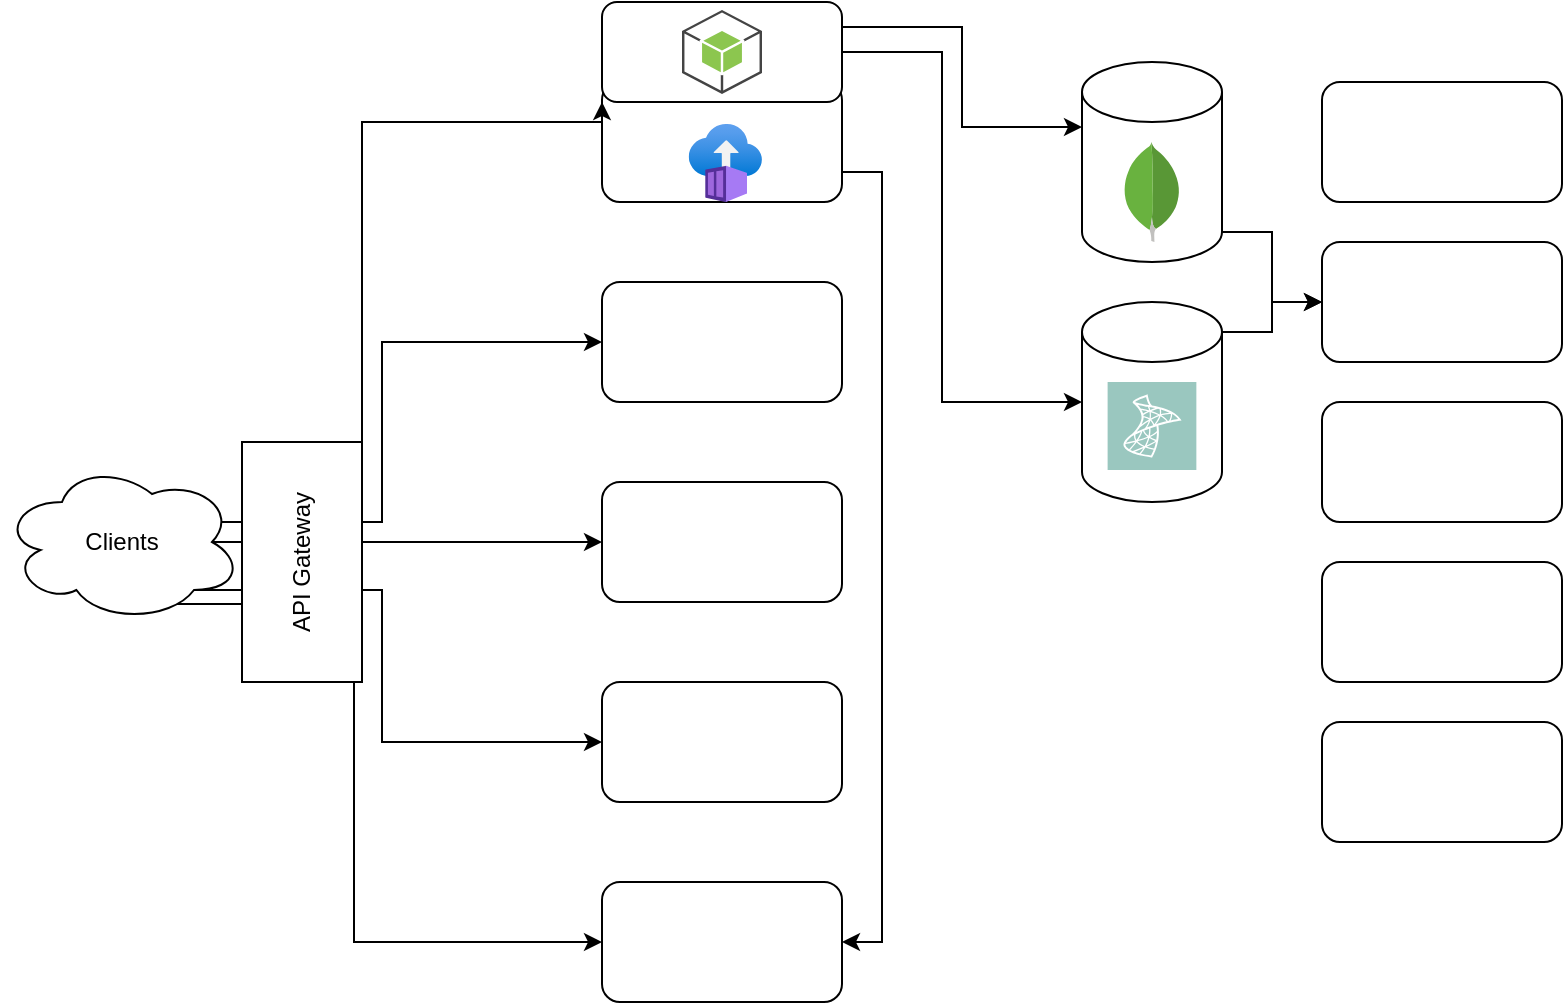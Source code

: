 <mxfile version="24.7.14">
  <diagram name="Página-1" id="tHOlpyftnfR9CjqHY-Eq">
    <mxGraphModel dx="1120" dy="460" grid="1" gridSize="10" guides="1" tooltips="1" connect="1" arrows="1" fold="1" page="1" pageScale="1" pageWidth="827" pageHeight="1169" math="0" shadow="0">
      <root>
        <mxCell id="0" />
        <mxCell id="1" parent="0" />
        <mxCell id="EvscuZ1VDLSrCe5reevB-37" style="edgeStyle=orthogonalEdgeStyle;rounded=0;orthogonalLoop=1;jettySize=auto;html=1;exitX=1;exitY=0.75;exitDx=0;exitDy=0;entryX=1;entryY=0.5;entryDx=0;entryDy=0;" edge="1" parent="1" source="EvscuZ1VDLSrCe5reevB-31" target="wF1c8qstNr0B0982HMF9-6">
          <mxGeometry relative="1" as="geometry" />
        </mxCell>
        <mxCell id="EvscuZ1VDLSrCe5reevB-31" value="" style="rounded=1;whiteSpace=wrap;html=1;" vertex="1" parent="1">
          <mxGeometry x="310" y="60" width="120" height="60" as="geometry" />
        </mxCell>
        <mxCell id="wF1c8qstNr0B0982HMF9-8" style="edgeStyle=orthogonalEdgeStyle;rounded=0;orthogonalLoop=1;jettySize=auto;html=1;exitX=0.625;exitY=0.2;exitDx=0;exitDy=0;exitPerimeter=0;entryX=0;entryY=0.5;entryDx=0;entryDy=0;" parent="1" source="wF1c8qstNr0B0982HMF9-1" target="wF1c8qstNr0B0982HMF9-3" edge="1">
          <mxGeometry relative="1" as="geometry">
            <Array as="points">
              <mxPoint x="85" y="280" />
              <mxPoint x="200" y="280" />
              <mxPoint x="200" y="190" />
            </Array>
          </mxGeometry>
        </mxCell>
        <mxCell id="wF1c8qstNr0B0982HMF9-9" style="edgeStyle=orthogonalEdgeStyle;rounded=0;orthogonalLoop=1;jettySize=auto;html=1;exitX=0.875;exitY=0.5;exitDx=0;exitDy=0;exitPerimeter=0;" parent="1" source="wF1c8qstNr0B0982HMF9-1" target="wF1c8qstNr0B0982HMF9-4" edge="1">
          <mxGeometry relative="1" as="geometry" />
        </mxCell>
        <mxCell id="IaJx66ODFedWKtUgJ-ii-2" style="edgeStyle=orthogonalEdgeStyle;rounded=0;orthogonalLoop=1;jettySize=auto;html=1;exitX=0.8;exitY=0.8;exitDx=0;exitDy=0;exitPerimeter=0;entryX=0;entryY=0.5;entryDx=0;entryDy=0;" parent="1" source="wF1c8qstNr0B0982HMF9-1" target="wF1c8qstNr0B0982HMF9-5" edge="1">
          <mxGeometry relative="1" as="geometry">
            <mxPoint x="106" y="330" as="sourcePoint" />
            <mxPoint x="310" y="406" as="targetPoint" />
            <Array as="points">
              <mxPoint x="200" y="314" />
              <mxPoint x="200" y="390" />
            </Array>
          </mxGeometry>
        </mxCell>
        <mxCell id="IaJx66ODFedWKtUgJ-ii-3" style="edgeStyle=orthogonalEdgeStyle;rounded=0;orthogonalLoop=1;jettySize=auto;html=1;exitX=0.8;exitY=0.8;exitDx=0;exitDy=0;exitPerimeter=0;entryX=0;entryY=0.5;entryDx=0;entryDy=0;" parent="1" target="wF1c8qstNr0B0982HMF9-6" edge="1">
          <mxGeometry relative="1" as="geometry">
            <mxPoint x="60" y="320" as="sourcePoint" />
            <mxPoint x="264" y="496" as="targetPoint" />
            <Array as="points">
              <mxPoint x="60" y="321" />
              <mxPoint x="186" y="321" />
              <mxPoint x="186" y="490" />
            </Array>
          </mxGeometry>
        </mxCell>
        <mxCell id="wF1c8qstNr0B0982HMF9-1" value="Clients" style="ellipse;shape=cloud;whiteSpace=wrap;html=1;" parent="1" vertex="1">
          <mxGeometry x="10" y="250" width="120" height="80" as="geometry" />
        </mxCell>
        <mxCell id="wF1c8qstNr0B0982HMF9-2" value="" style="rounded=1;whiteSpace=wrap;html=1;" parent="1" vertex="1">
          <mxGeometry x="310" y="20" width="120" height="50" as="geometry" />
        </mxCell>
        <mxCell id="wF1c8qstNr0B0982HMF9-3" value="" style="rounded=1;whiteSpace=wrap;html=1;" parent="1" vertex="1">
          <mxGeometry x="310" y="160" width="120" height="60" as="geometry" />
        </mxCell>
        <mxCell id="wF1c8qstNr0B0982HMF9-4" value="" style="rounded=1;whiteSpace=wrap;html=1;" parent="1" vertex="1">
          <mxGeometry x="310" y="260" width="120" height="60" as="geometry" />
        </mxCell>
        <mxCell id="wF1c8qstNr0B0982HMF9-5" value="" style="rounded=1;whiteSpace=wrap;html=1;" parent="1" vertex="1">
          <mxGeometry x="310" y="360" width="120" height="60" as="geometry" />
        </mxCell>
        <mxCell id="wF1c8qstNr0B0982HMF9-6" value="" style="rounded=1;whiteSpace=wrap;html=1;" parent="1" vertex="1">
          <mxGeometry x="310" y="460" width="120" height="60" as="geometry" />
        </mxCell>
        <mxCell id="wF1c8qstNr0B0982HMF9-18" style="edgeStyle=orthogonalEdgeStyle;rounded=0;orthogonalLoop=1;jettySize=auto;html=1;exitX=1;exitY=0;exitDx=0;exitDy=15;exitPerimeter=0;entryX=0;entryY=0.5;entryDx=0;entryDy=0;" parent="1" source="wF1c8qstNr0B0982HMF9-12" target="wF1c8qstNr0B0982HMF9-15" edge="1">
          <mxGeometry relative="1" as="geometry" />
        </mxCell>
        <mxCell id="wF1c8qstNr0B0982HMF9-12" value="" style="shape=cylinder3;whiteSpace=wrap;html=1;boundedLbl=1;backgroundOutline=1;size=15;" parent="1" vertex="1">
          <mxGeometry x="550" y="170" width="70" height="100" as="geometry" />
        </mxCell>
        <mxCell id="wF1c8qstNr0B0982HMF9-19" style="edgeStyle=orthogonalEdgeStyle;rounded=0;orthogonalLoop=1;jettySize=auto;html=1;exitX=1;exitY=1;exitDx=0;exitDy=-15;exitPerimeter=0;entryX=0;entryY=0.5;entryDx=0;entryDy=0;" parent="1" source="wF1c8qstNr0B0982HMF9-13" target="wF1c8qstNr0B0982HMF9-15" edge="1">
          <mxGeometry relative="1" as="geometry" />
        </mxCell>
        <mxCell id="wF1c8qstNr0B0982HMF9-13" value="" style="shape=cylinder3;whiteSpace=wrap;html=1;boundedLbl=1;backgroundOutline=1;size=15;" parent="1" vertex="1">
          <mxGeometry x="550" y="50" width="70" height="100" as="geometry" />
        </mxCell>
        <mxCell id="wF1c8qstNr0B0982HMF9-14" value="" style="rounded=1;whiteSpace=wrap;html=1;" parent="1" vertex="1">
          <mxGeometry x="670" y="60" width="120" height="60" as="geometry" />
        </mxCell>
        <mxCell id="wF1c8qstNr0B0982HMF9-15" value="" style="rounded=1;whiteSpace=wrap;html=1;" parent="1" vertex="1">
          <mxGeometry x="670" y="140" width="120" height="60" as="geometry" />
        </mxCell>
        <mxCell id="wF1c8qstNr0B0982HMF9-16" value="" style="rounded=1;whiteSpace=wrap;html=1;" parent="1" vertex="1">
          <mxGeometry x="670" y="220" width="120" height="60" as="geometry" />
        </mxCell>
        <mxCell id="wF1c8qstNr0B0982HMF9-17" value="" style="rounded=1;whiteSpace=wrap;html=1;" parent="1" vertex="1">
          <mxGeometry x="670" y="300" width="120" height="60" as="geometry" />
        </mxCell>
        <mxCell id="wF1c8qstNr0B0982HMF9-20" value="" style="rounded=1;whiteSpace=wrap;html=1;" parent="1" vertex="1">
          <mxGeometry x="670" y="380" width="120" height="60" as="geometry" />
        </mxCell>
        <mxCell id="EvscuZ1VDLSrCe5reevB-34" style="edgeStyle=orthogonalEdgeStyle;rounded=0;orthogonalLoop=1;jettySize=auto;html=1;exitX=1;exitY=1;exitDx=0;exitDy=0;entryX=0;entryY=1;entryDx=0;entryDy=0;" edge="1" parent="1" source="IaJx66ODFedWKtUgJ-ii-4" target="wF1c8qstNr0B0982HMF9-2">
          <mxGeometry relative="1" as="geometry">
            <Array as="points">
              <mxPoint x="190" y="80" />
            </Array>
          </mxGeometry>
        </mxCell>
        <mxCell id="IaJx66ODFedWKtUgJ-ii-4" value="API Gateway" style="rounded=0;whiteSpace=wrap;html=1;rotation=-90;" parent="1" vertex="1">
          <mxGeometry x="100" y="270" width="120" height="60" as="geometry" />
        </mxCell>
        <mxCell id="EvscuZ1VDLSrCe5reevB-21" value="" style="outlineConnect=0;dashed=0;verticalLabelPosition=bottom;verticalAlign=top;align=center;html=1;shape=mxgraph.aws3.android;fillColor=#8CC64F;gradientColor=none;strokeColor=default;fontFamily=Helvetica;fontSize=12;fontColor=default;fontStyle=1;" vertex="1" parent="1">
          <mxGeometry x="350" y="24" width="40" height="42" as="geometry" />
        </mxCell>
        <mxCell id="EvscuZ1VDLSrCe5reevB-22" value="" style="image;aspect=fixed;html=1;points=[];align=center;fontSize=12;image=img/lib/azure2/compute/Container_Instances.svg;strokeColor=default;verticalAlign=middle;fontFamily=Helvetica;fontColor=default;fontStyle=1;fillColor=default;" vertex="1" parent="1">
          <mxGeometry x="353.29" y="81" width="36.71" height="39" as="geometry" />
        </mxCell>
        <mxCell id="EvscuZ1VDLSrCe5reevB-24" value="" style="dashed=0;outlineConnect=0;html=1;align=center;labelPosition=center;verticalLabelPosition=bottom;verticalAlign=top;shape=mxgraph.weblogos.mongodb" vertex="1" parent="1">
          <mxGeometry x="570.37" y="90" width="29.25" height="50" as="geometry" />
        </mxCell>
        <mxCell id="EvscuZ1VDLSrCe5reevB-25" value="" style="sketch=0;pointerEvents=1;shadow=0;dashed=0;html=1;strokeColor=none;fillColor=#9AC7BF;labelPosition=center;verticalLabelPosition=bottom;verticalAlign=top;align=center;outlineConnect=0;shape=mxgraph.veeam2.microsoft_sql;" vertex="1" parent="1">
          <mxGeometry x="562.81" y="210" width="44.37" height="44" as="geometry" />
        </mxCell>
        <mxCell id="EvscuZ1VDLSrCe5reevB-35" style="edgeStyle=orthogonalEdgeStyle;rounded=0;orthogonalLoop=1;jettySize=auto;html=1;exitX=1;exitY=0.25;exitDx=0;exitDy=0;entryX=0;entryY=0;entryDx=0;entryDy=32.5;entryPerimeter=0;" edge="1" parent="1" source="wF1c8qstNr0B0982HMF9-2" target="wF1c8qstNr0B0982HMF9-13">
          <mxGeometry relative="1" as="geometry" />
        </mxCell>
        <mxCell id="EvscuZ1VDLSrCe5reevB-36" style="edgeStyle=orthogonalEdgeStyle;rounded=0;orthogonalLoop=1;jettySize=auto;html=1;exitX=1;exitY=0.5;exitDx=0;exitDy=0;entryX=0;entryY=0.5;entryDx=0;entryDy=0;entryPerimeter=0;" edge="1" parent="1" source="wF1c8qstNr0B0982HMF9-2" target="wF1c8qstNr0B0982HMF9-12">
          <mxGeometry relative="1" as="geometry">
            <Array as="points">
              <mxPoint x="480" y="45" />
              <mxPoint x="480" y="220" />
            </Array>
          </mxGeometry>
        </mxCell>
      </root>
    </mxGraphModel>
  </diagram>
</mxfile>

